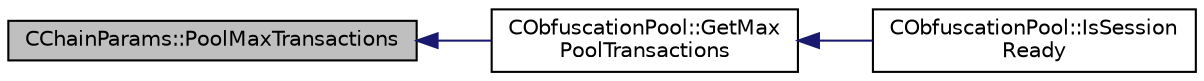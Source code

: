 digraph "CChainParams::PoolMaxTransactions"
{
  edge [fontname="Helvetica",fontsize="10",labelfontname="Helvetica",labelfontsize="10"];
  node [fontname="Helvetica",fontsize="10",shape=record];
  rankdir="LR";
  Node214 [label="CChainParams::PoolMaxTransactions",height=0.2,width=0.4,color="black", fillcolor="grey75", style="filled", fontcolor="black"];
  Node214 -> Node215 [dir="back",color="midnightblue",fontsize="10",style="solid",fontname="Helvetica"];
  Node215 [label="CObfuscationPool::GetMax\lPoolTransactions",height=0.2,width=0.4,color="black", fillcolor="white", style="filled",URL="$class_c_obfuscation_pool.html#adc64754346e8f5c546458b054c618238",tooltip="Get the maximum number of transactions for the pool. "];
  Node215 -> Node216 [dir="back",color="midnightblue",fontsize="10",style="solid",fontname="Helvetica"];
  Node216 [label="CObfuscationPool::IsSession\lReady",height=0.2,width=0.4,color="black", fillcolor="white", style="filled",URL="$class_c_obfuscation_pool.html#abb8ce0f1c6e52ecb23434c09f64ea273",tooltip="Do we have enough users to take entries? "];
}
